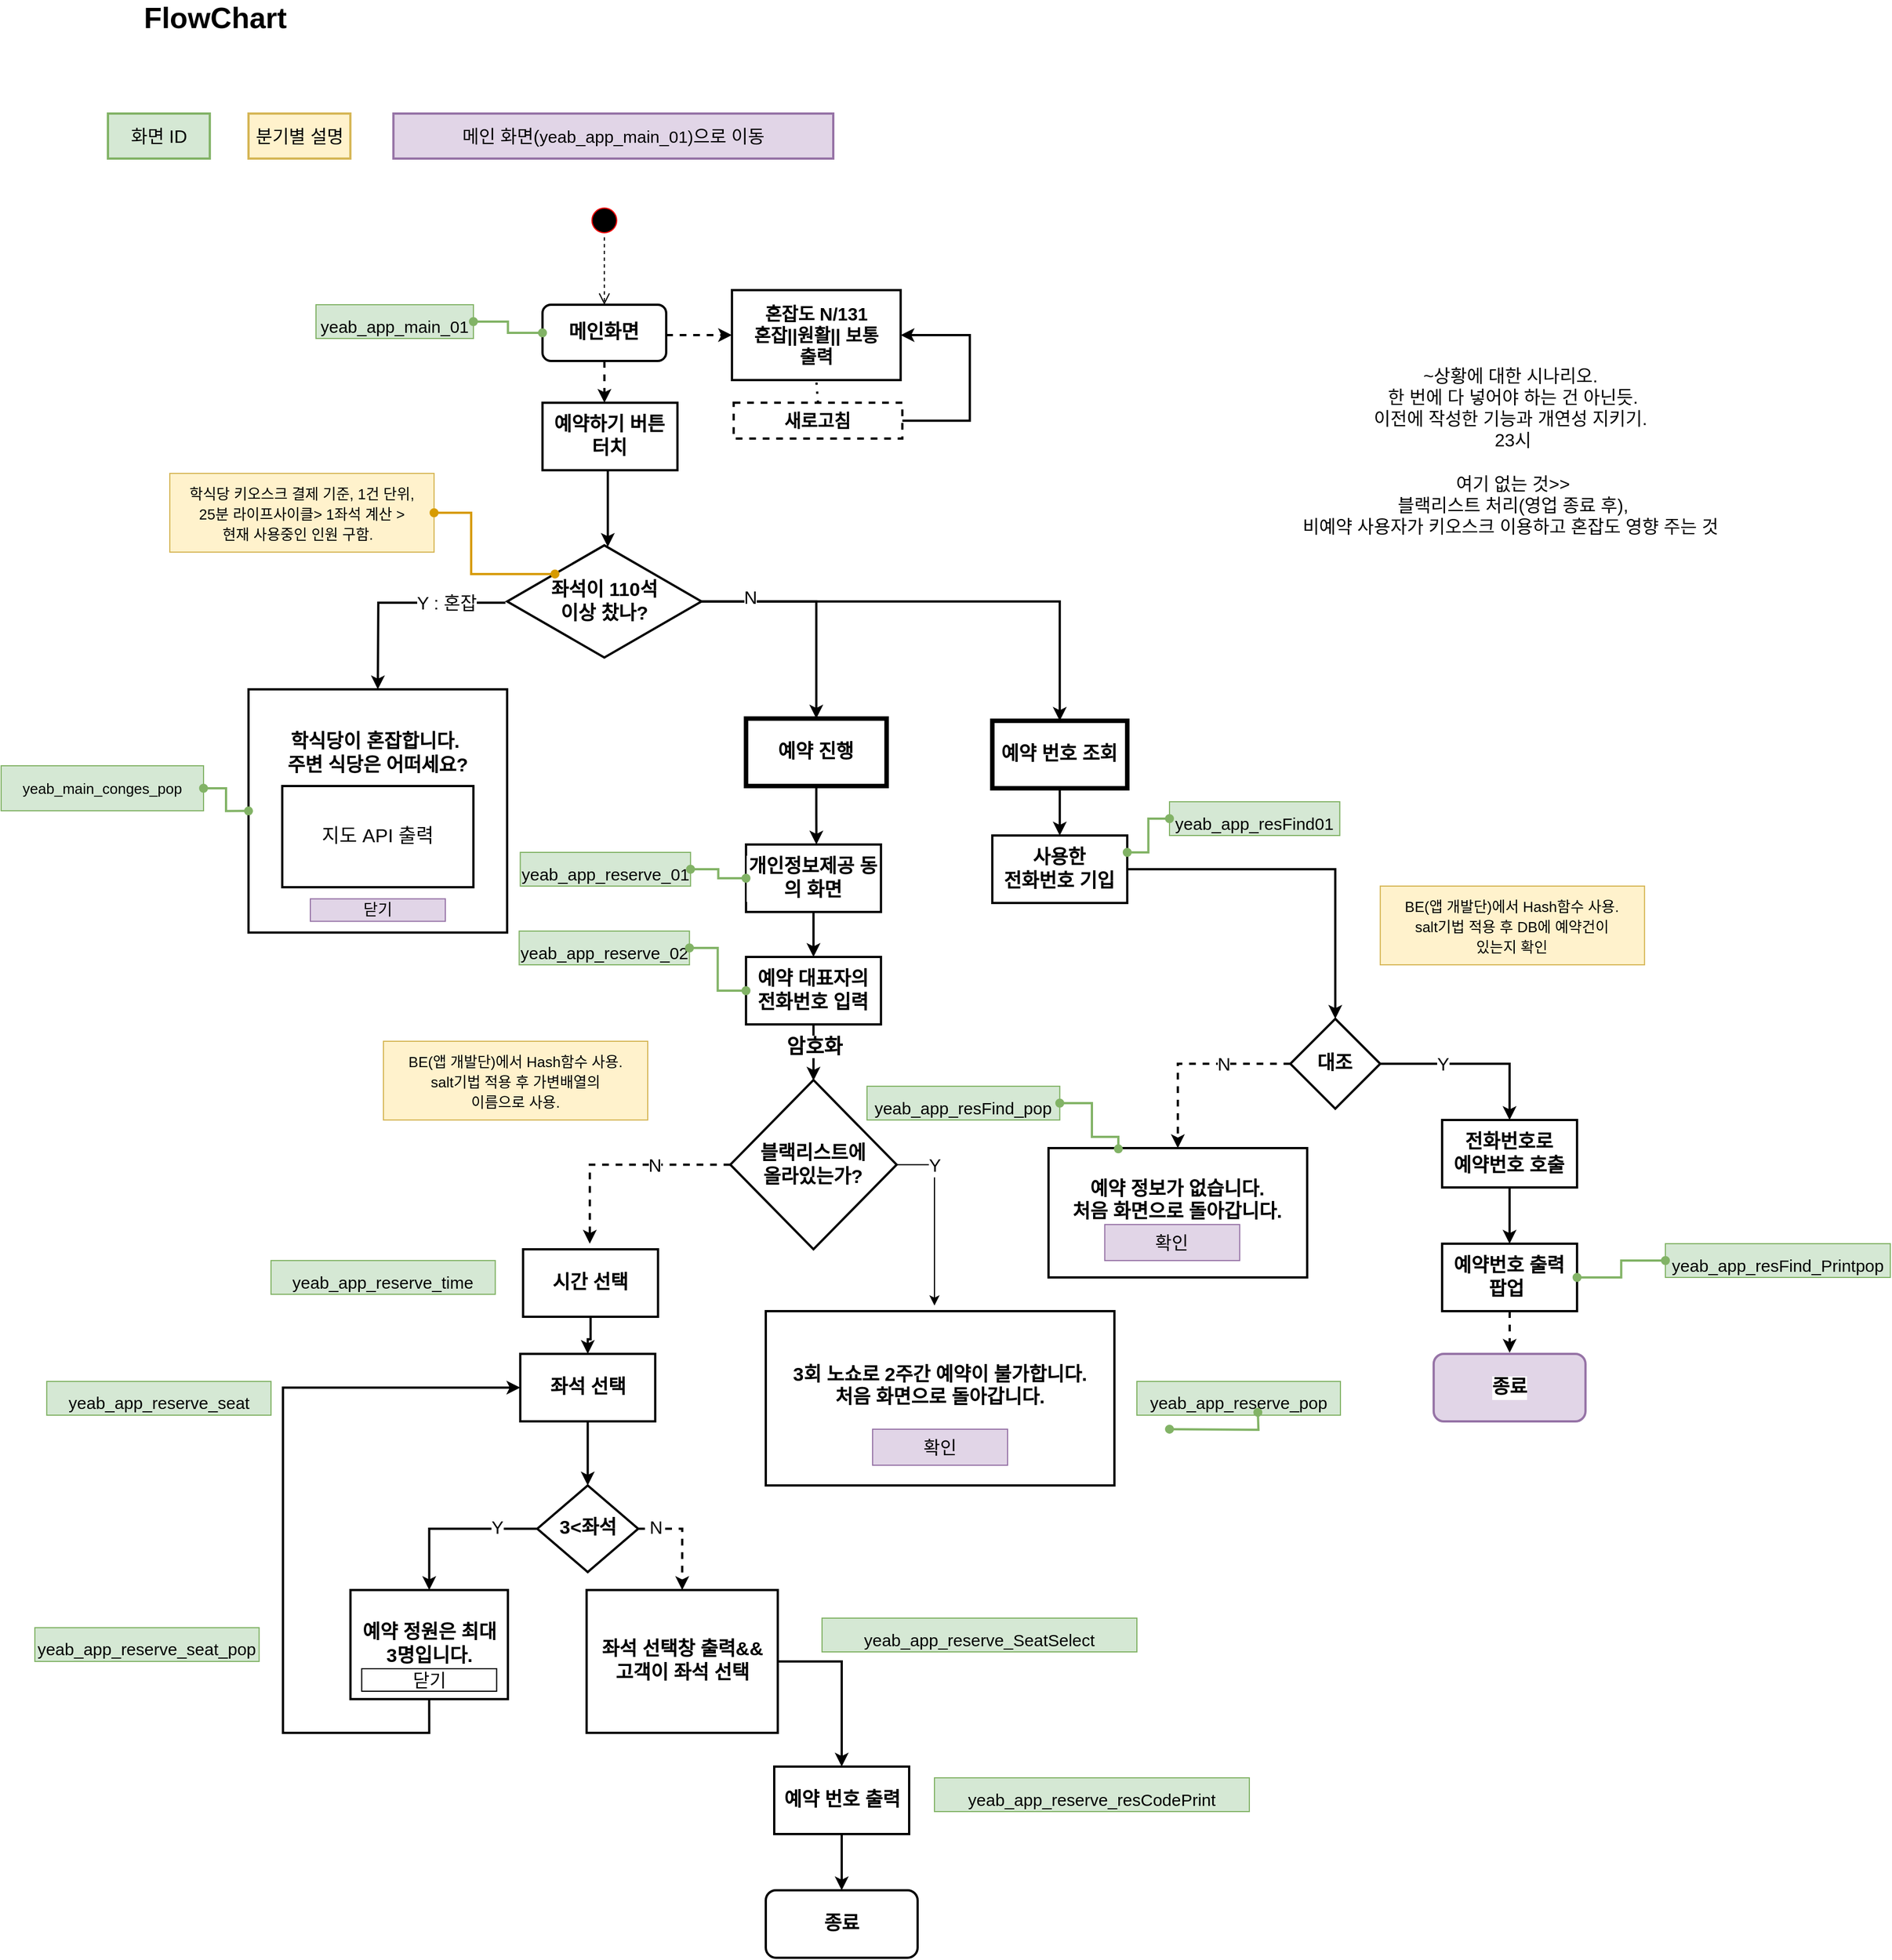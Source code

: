 <mxfile version="18.0.0" type="github"><diagram id="YSNWkq7TuqXW5jKGl9zw" name="Page-1"><mxGraphModel dx="1778" dy="-216" grid="1" gridSize="10" guides="1" tooltips="1" connect="1" arrows="1" fold="1" page="1" pageScale="1" pageWidth="827" pageHeight="1169" math="0" shadow="0"><root><mxCell id="0"/><mxCell id="1" parent="0"/><mxCell id="3VurRXpyf01msae7318f-1" value="&lt;font style=&quot;font-size: 26px&quot;&gt;FlowChart&lt;br style=&quot;font-size: 17px&quot;&gt;&lt;/font&gt;" style="text;html=1;align=center;verticalAlign=middle;resizable=0;points=[];autosize=1;strokeColor=none;fillColor=none;fontSize=17;fontStyle=1" parent="1" vertex="1"><mxGeometry x="170" y="1470" width="140" height="30" as="geometry"/></mxCell><mxCell id="3VurRXpyf01msae7318f-2" value="" style="edgeStyle=elbowEdgeStyle;rounded=0;orthogonalLoop=1;jettySize=auto;html=1;fontSize=17;strokeColor=#000000;strokeWidth=2;dashed=1;" parent="1" source="3VurRXpyf01msae7318f-3" target="3VurRXpyf01msae7318f-59" edge="1"><mxGeometry relative="1" as="geometry"/></mxCell><mxCell id="3VurRXpyf01msae7318f-3" value="메인화면" style="rounded=1;whiteSpace=wrap;html=1;fontSize=17;fontStyle=1;strokeWidth=2;" parent="1" vertex="1"><mxGeometry x="531.42" y="1740" width="110" height="50" as="geometry"/></mxCell><mxCell id="3VurRXpyf01msae7318f-4" value="" style="endArrow=classic;html=1;rounded=0;fontSize=17;entryX=0.5;entryY=0;entryDx=0;entryDy=0;exitX=0.5;exitY=1;exitDx=0;exitDy=0;fontStyle=1;strokeWidth=2;" parent="1" edge="1"><mxGeometry width="50" height="50" relative="1" as="geometry"><mxPoint x="586.42" y="2012" as="sourcePoint"/><mxPoint x="586.41" y="2042" as="targetPoint"/></mxGeometry></mxCell><mxCell id="3VurRXpyf01msae7318f-5" value="" style="edgeStyle=orthogonalEdgeStyle;rounded=0;orthogonalLoop=1;jettySize=auto;html=1;strokeWidth=2;" parent="1" source="3VurRXpyf01msae7318f-8" target="3VurRXpyf01msae7318f-10" edge="1"><mxGeometry relative="1" as="geometry"/></mxCell><mxCell id="3VurRXpyf01msae7318f-6" value="" style="edgeStyle=orthogonalEdgeStyle;rounded=0;orthogonalLoop=1;jettySize=auto;html=1;fontSize=16;strokeWidth=2;" parent="1" source="3VurRXpyf01msae7318f-8" target="3VurRXpyf01msae7318f-22" edge="1"><mxGeometry relative="1" as="geometry"/></mxCell><mxCell id="3VurRXpyf01msae7318f-7" value="N" style="edgeLabel;html=1;align=center;verticalAlign=middle;resizable=0;points=[];fontSize=16;" parent="3VurRXpyf01msae7318f-6" vertex="1" connectable="0"><mxGeometry x="-0.8" y="4" relative="1" as="geometry"><mxPoint as="offset"/></mxGeometry></mxCell><mxCell id="3VurRXpyf01msae7318f-8" value="좌석이 110석&lt;br style=&quot;font-size: 17px;&quot;&gt;이상 찼나?" style="html=1;whiteSpace=wrap;aspect=fixed;shape=isoRectangle;fontSize=17;fontStyle=1;strokeWidth=2;" parent="1" vertex="1"><mxGeometry x="500.0" y="1952" width="172.82" height="103.69" as="geometry"/></mxCell><mxCell id="3VurRXpyf01msae7318f-9" value="" style="edgeStyle=orthogonalEdgeStyle;rounded=0;orthogonalLoop=1;jettySize=auto;html=1;fontSize=16;strokeWidth=2;" parent="1" source="3VurRXpyf01msae7318f-10" edge="1"><mxGeometry relative="1" as="geometry"><mxPoint x="775" y="2220" as="targetPoint"/></mxGeometry></mxCell><mxCell id="3VurRXpyf01msae7318f-10" value="&lt;font style=&quot;font-size: 17px&quot;&gt;예약 진행&lt;/font&gt;" style="rounded=0;whiteSpace=wrap;html=1;labelBackgroundColor=#ffffff;fontStyle=1;fontSize=17;strokeWidth=4;" parent="1" vertex="1"><mxGeometry x="712.41" y="2108" width="125.01" height="60" as="geometry"/></mxCell><mxCell id="3VurRXpyf01msae7318f-11" value="" style="edgeStyle=orthogonalEdgeStyle;rounded=0;orthogonalLoop=1;jettySize=auto;html=1;fontStyle=1;fontSize=17;strokeWidth=2;entryX=0.5;entryY=0;entryDx=0;entryDy=0;" parent="1" source="3VurRXpyf01msae7318f-12" target="3VurRXpyf01msae7318f-24" edge="1"><mxGeometry relative="1" as="geometry"><mxPoint x="1236.42" y="2295.1" as="targetPoint"/></mxGeometry></mxCell><mxCell id="3VurRXpyf01msae7318f-12" value="사용한 &lt;br&gt;전화번호 기입" style="whiteSpace=wrap;html=1;fontSize=17;rounded=0;fontStyle=1;strokeWidth=2;" parent="1" vertex="1"><mxGeometry x="931.42" y="2212" width="120" height="60" as="geometry"/></mxCell><mxCell id="3VurRXpyf01msae7318f-13" value="" style="edgeStyle=orthogonalEdgeStyle;rounded=0;orthogonalLoop=1;jettySize=auto;html=1;fontStyle=1;fontSize=17;strokeWidth=2;" parent="1" source="3VurRXpyf01msae7318f-14" target="3VurRXpyf01msae7318f-16" edge="1"><mxGeometry relative="1" as="geometry"/></mxCell><mxCell id="3VurRXpyf01msae7318f-14" value="전화번호로 &lt;br style=&quot;font-size: 17px;&quot;&gt;예약번호 호출" style="whiteSpace=wrap;html=1;fontSize=17;rounded=0;fontStyle=1;strokeWidth=2;" parent="1" vertex="1"><mxGeometry x="1331.42" y="2464.99" width="120" height="60" as="geometry"/></mxCell><mxCell id="3VurRXpyf01msae7318f-15" value="" style="edgeStyle=elbowEdgeStyle;rounded=0;orthogonalLoop=1;jettySize=auto;html=1;dashed=1;fontSize=17;strokeWidth=2;" parent="1" source="3VurRXpyf01msae7318f-16" edge="1"><mxGeometry relative="1" as="geometry"><mxPoint x="1391.42" y="2671.99" as="targetPoint"/></mxGeometry></mxCell><mxCell id="3VurRXpyf01msae7318f-16" value="예약번호 출력 팝업&amp;nbsp;" style="whiteSpace=wrap;html=1;fontSize=17;rounded=0;fontStyle=1;strokeWidth=2;" parent="1" vertex="1"><mxGeometry x="1331.42" y="2574.99" width="120" height="60" as="geometry"/></mxCell><mxCell id="3VurRXpyf01msae7318f-17" value="학식당이 혼잡합니다.&amp;nbsp;&lt;br&gt;주변 식당은 어떠세요?&lt;br&gt;&lt;br&gt;&lt;br&gt;&lt;br&gt;&lt;br&gt;&lt;br&gt;" style="whiteSpace=wrap;html=1;fontSize=17;fontStyle=1;strokeWidth=2;" parent="1" vertex="1"><mxGeometry x="270" y="2082" width="230" height="216.31" as="geometry"/></mxCell><mxCell id="3VurRXpyf01msae7318f-18" value="&lt;font style=&quot;font-size: 17px&quot;&gt;지도 API 출력&lt;/font&gt;" style="rounded=0;whiteSpace=wrap;html=1;strokeWidth=2;" parent="1" vertex="1"><mxGeometry x="300" y="2168" width="170" height="90" as="geometry"/></mxCell><mxCell id="3VurRXpyf01msae7318f-19" value="&lt;font style=&quot;font-size: 14px&quot;&gt;닫기&lt;/font&gt;" style="rounded=0;whiteSpace=wrap;html=1;fillColor=#e1d5e7;strokeColor=#9673a6;" parent="1" vertex="1"><mxGeometry x="325" y="2268.31" width="120" height="20" as="geometry"/></mxCell><mxCell id="3VurRXpyf01msae7318f-20" value="" style="endArrow=classic;html=1;rounded=0;exitX=-0.009;exitY=0.511;exitDx=0;exitDy=0;exitPerimeter=0;entryX=0.5;entryY=0;entryDx=0;entryDy=0;strokeWidth=2;" parent="1" source="3VurRXpyf01msae7318f-8" target="3VurRXpyf01msae7318f-17" edge="1"><mxGeometry width="50" height="50" relative="1" as="geometry"><mxPoint x="681.42" y="2302" as="sourcePoint"/><mxPoint x="731.42" y="2252" as="targetPoint"/><Array as="points"><mxPoint x="441.42" y="2005"/><mxPoint x="385.42" y="2005"/></Array></mxGeometry></mxCell><mxCell id="3VurRXpyf01msae7318f-21" value="Y : 혼잡" style="edgeLabel;html=1;align=center;verticalAlign=middle;resizable=0;points=[];fontSize=16;" parent="3VurRXpyf01msae7318f-20" vertex="1" connectable="0"><mxGeometry x="-0.336" relative="1" as="geometry"><mxPoint x="10" as="offset"/></mxGeometry></mxCell><mxCell id="3VurRXpyf01msae7318f-22" value="예약 번호 조회" style="whiteSpace=wrap;html=1;fontSize=17;fontStyle=1;strokeWidth=4;" parent="1" vertex="1"><mxGeometry x="931.42" y="2110.005" width="120" height="60" as="geometry"/></mxCell><mxCell id="3VurRXpyf01msae7318f-23" value="" style="endArrow=classic;html=1;rounded=0;fontSize=16;entryX=0.5;entryY=0;entryDx=0;entryDy=0;exitX=0.5;exitY=1;exitDx=0;exitDy=0;strokeWidth=2;" parent="1" source="3VurRXpyf01msae7318f-22" target="3VurRXpyf01msae7318f-12" edge="1"><mxGeometry width="50" height="50" relative="1" as="geometry"><mxPoint x="791.42" y="2202" as="sourcePoint"/><mxPoint x="841.42" y="2152" as="targetPoint"/></mxGeometry></mxCell><mxCell id="3VurRXpyf01msae7318f-24" value="대조" style="rhombus;whiteSpace=wrap;html=1;fontSize=17;fillColor=none;fontStyle=1;strokeWidth=2;" parent="1" vertex="1"><mxGeometry x="1196.42" y="2374.99" width="80" height="80" as="geometry"/></mxCell><mxCell id="3VurRXpyf01msae7318f-25" value="" style="endArrow=classic;html=1;rounded=0;fontSize=16;strokeWidth=2;entryX=0.5;entryY=0;entryDx=0;entryDy=0;exitX=1;exitY=0.5;exitDx=0;exitDy=0;" parent="1" source="3VurRXpyf01msae7318f-24" target="3VurRXpyf01msae7318f-14" edge="1"><mxGeometry width="50" height="50" relative="1" as="geometry"><mxPoint x="791.42" y="2472" as="sourcePoint"/><mxPoint x="841.42" y="2422" as="targetPoint"/><Array as="points"><mxPoint x="1391.42" y="2415"/></Array></mxGeometry></mxCell><mxCell id="3VurRXpyf01msae7318f-26" value="Y" style="edgeLabel;html=1;align=center;verticalAlign=middle;resizable=0;points=[];fontSize=16;" parent="3VurRXpyf01msae7318f-25" vertex="1" connectable="0"><mxGeometry x="-0.006" y="5" relative="1" as="geometry"><mxPoint x="-27" y="5" as="offset"/></mxGeometry></mxCell><mxCell id="3VurRXpyf01msae7318f-27" value="예약 정보가 없습니다.&lt;br&gt;처음 화면으로 돌아갑니다.&lt;br&gt;&amp;nbsp;" style="whiteSpace=wrap;html=1;fontSize=17;fillColor=none;fontStyle=1;strokeWidth=2;" parent="1" vertex="1"><mxGeometry x="981.42" y="2489.99" width="230" height="115" as="geometry"/></mxCell><mxCell id="3VurRXpyf01msae7318f-28" value="확인" style="rounded=0;whiteSpace=wrap;html=1;fontSize=16;fillColor=#e1d5e7;strokeColor=#9673a6;" parent="1" vertex="1"><mxGeometry x="1031.42" y="2557.98" width="120" height="32.01" as="geometry"/></mxCell><mxCell id="3VurRXpyf01msae7318f-29" value="" style="edgeStyle=orthogonalEdgeStyle;rounded=0;orthogonalLoop=1;jettySize=auto;html=1;fontSize=16;strokeWidth=2;dashed=1;exitX=0;exitY=0.5;exitDx=0;exitDy=0;entryX=0.5;entryY=0;entryDx=0;entryDy=0;" parent="1" target="3VurRXpyf01msae7318f-27" edge="1"><mxGeometry relative="1" as="geometry"><mxPoint x="1196.42" y="2414.99" as="sourcePoint"/><mxPoint x="1061.42" y="2440" as="targetPoint"/><Array as="points"><mxPoint x="1096.42" y="2415"/></Array></mxGeometry></mxCell><mxCell id="3VurRXpyf01msae7318f-30" value="N" style="edgeLabel;html=1;align=center;verticalAlign=middle;resizable=0;points=[];fontSize=16;" parent="3VurRXpyf01msae7318f-29" vertex="1" connectable="0"><mxGeometry x="-0.21" y="-5" relative="1" as="geometry"><mxPoint x="9" y="5" as="offset"/></mxGeometry></mxCell><mxCell id="3VurRXpyf01msae7318f-31" value="" style="edgeStyle=orthogonalEdgeStyle;rounded=0;orthogonalLoop=1;jettySize=auto;html=1;fontSize=16;strokeWidth=2;" parent="1" source="3VurRXpyf01msae7318f-32" target="3VurRXpyf01msae7318f-34" edge="1"><mxGeometry relative="1" as="geometry"/></mxCell><mxCell id="3VurRXpyf01msae7318f-32" value="시간 선택" style="whiteSpace=wrap;html=1;fontSize=17;rounded=0;labelBackgroundColor=#ffffff;fontStyle=1;strokeWidth=2;" parent="1" vertex="1"><mxGeometry x="514.175" y="2579.99" width="120" height="60" as="geometry"/></mxCell><mxCell id="3VurRXpyf01msae7318f-33" value="" style="rounded=0;orthogonalLoop=1;jettySize=auto;html=1;fontSize=16;strokeWidth=2;entryX=0.5;entryY=0;entryDx=0;entryDy=0;" parent="1" source="3VurRXpyf01msae7318f-34" target="3VurRXpyf01msae7318f-39" edge="1"><mxGeometry relative="1" as="geometry"/></mxCell><mxCell id="3VurRXpyf01msae7318f-34" value="좌석 선택" style="whiteSpace=wrap;html=1;fontSize=17;rounded=0;labelBackgroundColor=#ffffff;fontStyle=1;strokeWidth=2;" parent="1" vertex="1"><mxGeometry x="511.665" y="2672.98" width="120" height="60" as="geometry"/></mxCell><mxCell id="3VurRXpyf01msae7318f-35" value="" style="edgeStyle=orthogonalEdgeStyle;rounded=0;orthogonalLoop=1;jettySize=auto;html=1;fontSize=16;strokeWidth=2;" parent="1" source="3VurRXpyf01msae7318f-39" target="3VurRXpyf01msae7318f-40" edge="1"><mxGeometry relative="1" as="geometry"/></mxCell><mxCell id="3VurRXpyf01msae7318f-36" value="Y" style="edgeLabel;html=1;align=center;verticalAlign=middle;resizable=0;points=[];fontSize=16;" parent="3VurRXpyf01msae7318f-35" vertex="1" connectable="0"><mxGeometry x="-0.521" y="-2" relative="1" as="geometry"><mxPoint as="offset"/></mxGeometry></mxCell><mxCell id="3VurRXpyf01msae7318f-37" value="" style="edgeStyle=orthogonalEdgeStyle;rounded=0;orthogonalLoop=1;jettySize=auto;html=1;fontSize=16;strokeWidth=2;dashed=1;entryX=0.5;entryY=0;entryDx=0;entryDy=0;" parent="1" source="3VurRXpyf01msae7318f-39" target="3VurRXpyf01msae7318f-44" edge="1"><mxGeometry relative="1" as="geometry"><mxPoint x="685.718" y="2992.985" as="targetPoint"/><Array as="points"><mxPoint x="656" y="2828"/></Array></mxGeometry></mxCell><mxCell id="3VurRXpyf01msae7318f-38" value="N" style="edgeLabel;html=1;align=center;verticalAlign=middle;resizable=0;points=[];fontSize=16;" parent="3VurRXpyf01msae7318f-37" vertex="1" connectable="0"><mxGeometry x="-0.669" y="2" relative="1" as="geometry"><mxPoint as="offset"/></mxGeometry></mxCell><mxCell id="3VurRXpyf01msae7318f-39" value="3&amp;lt;좌석" style="rhombus;whiteSpace=wrap;html=1;fontSize=17;rounded=0;labelBackgroundColor=#ffffff;fontStyle=1;strokeWidth=2;" parent="1" vertex="1"><mxGeometry x="526.78" y="2789.99" width="89.76" height="77.01" as="geometry"/></mxCell><mxCell id="3VurRXpyf01msae7318f-40" value="예약 정원은 최대&lt;br&gt;3명입니다.&lt;br&gt;" style="whiteSpace=wrap;html=1;fontSize=17;rounded=0;labelBackgroundColor=#ffffff;fontStyle=1;strokeWidth=2;" parent="1" vertex="1"><mxGeometry x="360.67" y="2882.98" width="140" height="97.01" as="geometry"/></mxCell><mxCell id="3VurRXpyf01msae7318f-41" value="" style="endArrow=classic;html=1;rounded=0;fontSize=16;strokeWidth=2;entryX=0;entryY=0.5;entryDx=0;entryDy=0;exitX=0.5;exitY=1;exitDx=0;exitDy=0;edgeStyle=orthogonalEdgeStyle;" parent="1" source="3VurRXpyf01msae7318f-40" target="3VurRXpyf01msae7318f-34" edge="1"><mxGeometry width="50" height="50" relative="1" as="geometry"><mxPoint x="280.67" y="3009.99" as="sourcePoint"/><mxPoint x="480.67" y="2892.98" as="targetPoint"/><Array as="points"><mxPoint x="430.67" y="3009.99"/><mxPoint x="300.67" y="3009.99"/><mxPoint x="300.67" y="2702.99"/></Array></mxGeometry></mxCell><mxCell id="3VurRXpyf01msae7318f-42" value="닫기" style="rounded=0;whiteSpace=wrap;html=1;fontSize=16;" parent="1" vertex="1"><mxGeometry x="370.67" y="2952.98" width="120" height="20" as="geometry"/></mxCell><mxCell id="3VurRXpyf01msae7318f-43" value="" style="edgeStyle=orthogonalEdgeStyle;rounded=0;orthogonalLoop=1;jettySize=auto;html=1;fontSize=16;strokeWidth=2;entryX=0.5;entryY=0;entryDx=0;entryDy=0;exitX=1;exitY=0.5;exitDx=0;exitDy=0;" parent="1" source="3VurRXpyf01msae7318f-44" target="3VurRXpyf01msae7318f-52" edge="1"><mxGeometry relative="1" as="geometry"><mxPoint x="799.25" y="3029.99" as="targetPoint"/><mxPoint x="750" y="2940" as="sourcePoint"/></mxGeometry></mxCell><mxCell id="3VurRXpyf01msae7318f-44" value="좌석 선택창 출력&amp;amp;&amp;amp;&lt;br&gt;고객이 좌석 선택" style="whiteSpace=wrap;html=1;fontSize=17;rounded=0;labelBackgroundColor=#ffffff;fontStyle=1;strokeWidth=2;" parent="1" vertex="1"><mxGeometry x="570.67" y="2882.98" width="170" height="127.01" as="geometry"/></mxCell><mxCell id="3VurRXpyf01msae7318f-45" value="~상황에 대한 시나리오.&amp;nbsp;&lt;br&gt;한 번에 다 넣어야 하는 건 아닌듯.&lt;br&gt;이전에 작성한 기능과 개연성 지키기.&amp;nbsp;&lt;br&gt;23시&lt;br&gt;&lt;br&gt;여기 없는 것&amp;gt;&amp;gt;&lt;br&gt;블랙리스트 처리(영업 종료 후),&lt;br&gt;비예약 사용자가 키오스크 이용하고 혼잡도 영향 주는 것&amp;nbsp;" style="text;html=1;align=center;verticalAlign=middle;resizable=0;points=[];autosize=1;strokeColor=none;fillColor=none;fontSize=16;" parent="1" vertex="1"><mxGeometry x="1183.92" y="1790" width="420" height="160" as="geometry"/></mxCell><mxCell id="3VurRXpyf01msae7318f-46" value="&lt;b&gt;혼잡도 N/131&lt;br&gt;혼잡||원활|| 보통&lt;br&gt;출력&lt;/b&gt;" style="rounded=0;whiteSpace=wrap;html=1;fontSize=16;strokeWidth=2;" parent="1" vertex="1"><mxGeometry x="699.91" y="1727" width="150" height="80" as="geometry"/></mxCell><mxCell id="3VurRXpyf01msae7318f-47" value="" style="edgeStyle=orthogonalEdgeStyle;rounded=0;orthogonalLoop=1;jettySize=auto;html=1;fontSize=16;strokeWidth=2;" parent="1" source="3VurRXpyf01msae7318f-48" target="3VurRXpyf01msae7318f-50" edge="1"><mxGeometry relative="1" as="geometry"/></mxCell><mxCell id="3VurRXpyf01msae7318f-48" value="개인정보제공 동의 화면" style="whiteSpace=wrap;html=1;fontSize=17;rounded=0;labelBackgroundColor=#ffffff;fontStyle=1;strokeWidth=2;" parent="1" vertex="1"><mxGeometry x="712.41" y="2219.995" width="120" height="60" as="geometry"/></mxCell><mxCell id="3VurRXpyf01msae7318f-49" value="" style="edgeStyle=orthogonalEdgeStyle;rounded=0;orthogonalLoop=1;jettySize=auto;html=1;fontSize=16;strokeWidth=2;" parent="1" source="3VurRXpyf01msae7318f-50" edge="1"><mxGeometry relative="1" as="geometry"><mxPoint x="772.41" y="2430.005" as="targetPoint"/></mxGeometry></mxCell><mxCell id="3VurRXpyf01msae7318f-50" value="&lt;span&gt;예약 대표자의&lt;/span&gt;&lt;br&gt;&lt;span&gt;전화번호 입력&lt;/span&gt;" style="whiteSpace=wrap;html=1;fontSize=17;rounded=0;labelBackgroundColor=#ffffff;fontStyle=1;strokeWidth=2;" parent="1" vertex="1"><mxGeometry x="712.41" y="2319.995" width="120" height="60" as="geometry"/></mxCell><mxCell id="3VurRXpyf01msae7318f-51" value="" style="edgeStyle=orthogonalEdgeStyle;rounded=0;orthogonalLoop=1;jettySize=auto;html=1;fontSize=16;strokeWidth=2;" parent="1" source="3VurRXpyf01msae7318f-52" target="3VurRXpyf01msae7318f-53" edge="1"><mxGeometry relative="1" as="geometry"/></mxCell><mxCell id="3VurRXpyf01msae7318f-52" value="예약 번호 출력" style="whiteSpace=wrap;html=1;fontSize=17;rounded=0;labelBackgroundColor=#ffffff;fontStyle=1;strokeWidth=2;" parent="1" vertex="1"><mxGeometry x="737.5" y="3039.995" width="120" height="60" as="geometry"/></mxCell><mxCell id="3VurRXpyf01msae7318f-53" value="종료" style="whiteSpace=wrap;html=1;fontSize=17;rounded=1;labelBackgroundColor=#ffffff;fontStyle=1;strokeWidth=2;" parent="1" vertex="1"><mxGeometry x="730.0" y="3149.99" width="135" height="60" as="geometry"/></mxCell><mxCell id="3VurRXpyf01msae7318f-54" value="&lt;b&gt;새로고침&lt;/b&gt;" style="rounded=0;whiteSpace=wrap;html=1;fontSize=16;dashed=1;strokeWidth=2;" parent="1" vertex="1"><mxGeometry x="701.42" y="1827.16" width="150" height="31.84" as="geometry"/></mxCell><mxCell id="3VurRXpyf01msae7318f-55" value="" style="endArrow=none;dashed=1;html=1;dashPattern=1 3;strokeWidth=2;rounded=0;fontSize=16;entryX=0.5;entryY=1;entryDx=0;entryDy=0;exitX=0.5;exitY=0;exitDx=0;exitDy=0;" parent="1" source="3VurRXpyf01msae7318f-54" target="3VurRXpyf01msae7318f-46" edge="1"><mxGeometry width="50" height="50" relative="1" as="geometry"><mxPoint x="1111.42" y="1870.16" as="sourcePoint"/><mxPoint x="1161.42" y="1820.16" as="targetPoint"/></mxGeometry></mxCell><mxCell id="3VurRXpyf01msae7318f-56" value="" style="endArrow=classic;html=1;rounded=0;fontSize=16;strokeWidth=2;exitX=1;exitY=0.5;exitDx=0;exitDy=0;edgeStyle=elbowEdgeStyle;entryX=1;entryY=0.5;entryDx=0;entryDy=0;" parent="1" source="3VurRXpyf01msae7318f-54" target="3VurRXpyf01msae7318f-46" edge="1"><mxGeometry width="50" height="50" relative="1" as="geometry"><mxPoint x="1241.42" y="1847" as="sourcePoint"/><mxPoint x="1281.42" y="1767" as="targetPoint"/><Array as="points"><mxPoint x="911.42" y="1787"/><mxPoint x="1281.42" y="1797"/></Array></mxGeometry></mxCell><mxCell id="3VurRXpyf01msae7318f-57" value="" style="edgeStyle=elbowEdgeStyle;rounded=0;orthogonalLoop=1;jettySize=auto;html=1;fontSize=17;strokeWidth=2;entryX=0.519;entryY=0.032;entryDx=0;entryDy=0;entryPerimeter=0;" parent="1" source="3VurRXpyf01msae7318f-59" target="3VurRXpyf01msae7318f-8" edge="1"><mxGeometry relative="1" as="geometry"/></mxCell><mxCell id="3VurRXpyf01msae7318f-58" value="" style="edgeStyle=elbowEdgeStyle;rounded=0;orthogonalLoop=1;jettySize=auto;html=1;fontSize=17;strokeWidth=2;dashed=1;" parent="1" target="3VurRXpyf01msae7318f-46" edge="1"><mxGeometry relative="1" as="geometry"><mxPoint x="641.42" y="1767" as="sourcePoint"/></mxGeometry></mxCell><mxCell id="3VurRXpyf01msae7318f-59" value="&lt;b style=&quot;font-size: 17px&quot;&gt;예약하기 버튼 &lt;br&gt;터치&lt;/b&gt;" style="rounded=0;whiteSpace=wrap;html=1;fontSize=14;strokeWidth=2;" parent="1" vertex="1"><mxGeometry x="531.42" y="1827.16" width="120" height="60" as="geometry"/></mxCell><mxCell id="3VurRXpyf01msae7318f-60" value="" style="ellipse;html=1;shape=startState;fillColor=#000000;strokeColor=#ff0000;rounded=1;fontSize=17;" parent="1" vertex="1"><mxGeometry x="571.42" y="1650" width="30" height="30" as="geometry"/></mxCell><mxCell id="3VurRXpyf01msae7318f-61" value="" style="edgeStyle=orthogonalEdgeStyle;html=1;verticalAlign=bottom;endArrow=open;endSize=8;strokeColor=#000000;rounded=0;dashed=1;fontSize=17;" parent="1" source="3VurRXpyf01msae7318f-60" edge="1"><mxGeometry relative="1" as="geometry"><mxPoint x="586.42" y="1740" as="targetPoint"/></mxGeometry></mxCell><mxCell id="3VurRXpyf01msae7318f-62" value="종료" style="whiteSpace=wrap;html=1;fontSize=17;rounded=1;labelBackgroundColor=#ffffff;fontStyle=1;strokeWidth=2;fillColor=#e1d5e7;strokeColor=#9673a6;" parent="1" vertex="1"><mxGeometry x="1323.92" y="2673" width="135" height="60" as="geometry"/></mxCell><mxCell id="3VurRXpyf01msae7318f-63" value="&lt;font style=&quot;font-size: 16px;&quot;&gt;Y&lt;/font&gt;" style="edgeStyle=orthogonalEdgeStyle;rounded=0;orthogonalLoop=1;jettySize=auto;html=1;fontSize=18;" parent="1" source="3VurRXpyf01msae7318f-64" edge="1"><mxGeometry x="-0.573" relative="1" as="geometry"><mxPoint x="880" y="2630" as="targetPoint"/><Array as="points"><mxPoint x="880" y="2505"/><mxPoint x="880" y="2610"/></Array><mxPoint as="offset"/></mxGeometry></mxCell><mxCell id="3VurRXpyf01msae7318f-64" value="블랙리스트에&lt;br&gt;올라있는가?" style="rhombus;whiteSpace=wrap;html=1;fontSize=17;fillColor=none;fontStyle=1;strokeWidth=2;" parent="1" vertex="1"><mxGeometry x="698.45" y="2429.48" width="147.91" height="150.51" as="geometry"/></mxCell><mxCell id="3VurRXpyf01msae7318f-65" value="&lt;b&gt;&lt;font style=&quot;font-size: 18px;&quot;&gt;암호화&lt;/font&gt;&lt;/b&gt;" style="text;html=1;align=center;verticalAlign=middle;resizable=0;points=[];autosize=1;strokeColor=none;fillColor=default;" parent="1" vertex="1"><mxGeometry x="738.49" y="2390" width="70" height="20" as="geometry"/></mxCell><mxCell id="3VurRXpyf01msae7318f-66" value="" style="edgeStyle=orthogonalEdgeStyle;rounded=0;orthogonalLoop=1;jettySize=auto;html=1;fontSize=16;strokeWidth=2;dashed=1;exitX=0;exitY=0.5;exitDx=0;exitDy=0;entryX=0.5;entryY=0;entryDx=0;entryDy=0;" parent="1" source="3VurRXpyf01msae7318f-64" edge="1"><mxGeometry relative="1" as="geometry"><mxPoint x="673.49" y="2499.99" as="sourcePoint"/><mxPoint x="573.49" y="2574.99" as="targetPoint"/><Array as="points"><mxPoint x="574" y="2505"/></Array></mxGeometry></mxCell><mxCell id="3VurRXpyf01msae7318f-67" value="N" style="edgeLabel;html=1;align=center;verticalAlign=middle;resizable=0;points=[];fontSize=16;" parent="3VurRXpyf01msae7318f-66" vertex="1" connectable="0"><mxGeometry x="-0.21" y="-5" relative="1" as="geometry"><mxPoint x="9" y="5" as="offset"/></mxGeometry></mxCell><mxCell id="3VurRXpyf01msae7318f-68" value="3회 노쇼로 2주간 예약이 불가합니다.&lt;br&gt;처음 화면으로 돌아갑니다.&lt;br&gt;&amp;nbsp;" style="whiteSpace=wrap;html=1;fontSize=17;fillColor=none;fontStyle=1;strokeWidth=2;" parent="1" vertex="1"><mxGeometry x="730" y="2634.99" width="310" height="155" as="geometry"/></mxCell><mxCell id="3VurRXpyf01msae7318f-69" value="확인" style="rounded=0;whiteSpace=wrap;html=1;fontSize=16;fillColor=#e1d5e7;strokeColor=#9673a6;" parent="1" vertex="1"><mxGeometry x="825.0" y="2739.99" width="120" height="32.01" as="geometry"/></mxCell><mxCell id="SBDCOEAVWYNT3XP7PouW-2" value="&lt;span style=&quot;font-size: 15px;&quot;&gt;yeab_app_main_01&lt;/span&gt;" style="rounded=0;whiteSpace=wrap;html=1;fontSize=28;fillColor=#d5e8d4;strokeColor=#82b366;" parent="1" vertex="1"><mxGeometry x="330" y="1740" width="140" height="30" as="geometry"/></mxCell><mxCell id="SBDCOEAVWYNT3XP7PouW-3" value="" style="endArrow=oval;html=1;rounded=0;fontSize=15;entryX=0;entryY=0.5;entryDx=0;entryDy=0;exitX=1;exitY=0.5;exitDx=0;exitDy=0;endFill=1;startArrow=oval;startFill=1;fillColor=#d5e8d4;strokeColor=#82b366;edgeStyle=orthogonalEdgeStyle;strokeWidth=2;" parent="1" source="SBDCOEAVWYNT3XP7PouW-2" target="3VurRXpyf01msae7318f-3" edge="1"><mxGeometry width="50" height="50" relative="1" as="geometry"><mxPoint x="490" y="1840" as="sourcePoint"/><mxPoint x="540" y="1790" as="targetPoint"/></mxGeometry></mxCell><mxCell id="SBDCOEAVWYNT3XP7PouW-4" value="&lt;span style=&quot;font-size: 15px;&quot;&gt;yeab_app_reserve_01&lt;/span&gt;" style="rounded=0;whiteSpace=wrap;html=1;fontSize=28;fillColor=#d5e8d4;strokeColor=#82b366;" parent="1" vertex="1"><mxGeometry x="511.67" y="2227" width="151.42" height="30" as="geometry"/></mxCell><mxCell id="SBDCOEAVWYNT3XP7PouW-5" value="" style="endArrow=oval;html=1;rounded=0;fontSize=15;entryX=0;entryY=0.5;entryDx=0;entryDy=0;exitX=1;exitY=0.5;exitDx=0;exitDy=0;endFill=1;startArrow=oval;startFill=1;fillColor=#d5e8d4;strokeColor=#82b366;edgeStyle=orthogonalEdgeStyle;strokeWidth=2;" parent="1" source="SBDCOEAVWYNT3XP7PouW-4" target="3VurRXpyf01msae7318f-48" edge="1"><mxGeometry width="50" height="50" relative="1" as="geometry"><mxPoint x="670.99" y="2220" as="sourcePoint"/><mxPoint x="712.41" y="2145" as="targetPoint"/></mxGeometry></mxCell><mxCell id="SBDCOEAVWYNT3XP7PouW-6" value="&lt;font style=&quot;font-size: 13px;&quot;&gt;학식당 키오스크 결제 기준, 1건 단위,&lt;br&gt;25분 라이프사이클&amp;gt; 1좌석 계산 &amp;gt;&lt;br&gt;현재 사용중인 인원 구함.&amp;nbsp;&amp;nbsp;&lt;/font&gt;" style="rounded=0;whiteSpace=wrap;html=1;fontSize=15;fillColor=#fff2cc;strokeColor=#d6b656;" parent="1" vertex="1"><mxGeometry x="200" y="1890" width="235" height="70" as="geometry"/></mxCell><mxCell id="SBDCOEAVWYNT3XP7PouW-7" value="" style="endArrow=oval;html=1;rounded=0;fontSize=15;entryX=1;entryY=0.5;entryDx=0;entryDy=0;exitX=0.246;exitY=0.265;exitDx=0;exitDy=0;exitPerimeter=0;endFill=1;startArrow=oval;startFill=1;fillColor=#ffe6cc;strokeColor=#d79b00;edgeStyle=orthogonalEdgeStyle;strokeWidth=2;" parent="1" source="3VurRXpyf01msae7318f-8" target="SBDCOEAVWYNT3XP7PouW-6" edge="1"><mxGeometry width="50" height="50" relative="1" as="geometry"><mxPoint x="580" y="1960" as="sourcePoint"/><mxPoint x="630" y="1910" as="targetPoint"/><Array as="points"><mxPoint x="468" y="1980"/><mxPoint x="468" y="1925"/></Array></mxGeometry></mxCell><mxCell id="SBDCOEAVWYNT3XP7PouW-8" value="yeab_main_conges_pop" style="rounded=0;whiteSpace=wrap;html=1;fontSize=13;fillColor=#d5e8d4;strokeColor=#82b366;" parent="1" vertex="1"><mxGeometry x="50" y="2150" width="180" height="40" as="geometry"/></mxCell><mxCell id="SBDCOEAVWYNT3XP7PouW-9" value="&lt;span style=&quot;font-size: 15px;&quot;&gt;yeab_app_reserve_02&lt;/span&gt;" style="rounded=0;whiteSpace=wrap;html=1;fontSize=28;fillColor=#d5e8d4;strokeColor=#82b366;" parent="1" vertex="1"><mxGeometry x="510.7" y="2297" width="151.42" height="30" as="geometry"/></mxCell><mxCell id="SBDCOEAVWYNT3XP7PouW-11" value="" style="endArrow=oval;html=1;rounded=0;fontSize=13;strokeWidth=2;entryX=0;entryY=0.5;entryDx=0;entryDy=0;fillColor=#d5e8d4;strokeColor=#82b366;startArrow=oval;startFill=1;endFill=1;edgeStyle=orthogonalEdgeStyle;exitX=1;exitY=0.5;exitDx=0;exitDy=0;" parent="1" source="SBDCOEAVWYNT3XP7PouW-8" target="3VurRXpyf01msae7318f-17" edge="1"><mxGeometry width="50" height="50" relative="1" as="geometry"><mxPoint x="220" y="2190" as="sourcePoint"/><mxPoint x="270" y="2140" as="targetPoint"/></mxGeometry></mxCell><mxCell id="SBDCOEAVWYNT3XP7PouW-14" value="&lt;span style=&quot;font-size: 13px;&quot;&gt;BE(앱 개발단)에서 Hash함수 사용.&lt;br&gt;salt기법 적용 후 가변배열의&lt;br&gt;&amp;nbsp;이름으로 사용.&amp;nbsp;&lt;br&gt;&lt;/span&gt;" style="rounded=0;whiteSpace=wrap;html=1;fontSize=15;fillColor=#fff2cc;strokeColor=#d6b656;" parent="1" vertex="1"><mxGeometry x="390" y="2394.99" width="235" height="70" as="geometry"/></mxCell><mxCell id="SBDCOEAVWYNT3XP7PouW-15" value="&lt;span style=&quot;font-size: 13px;&quot;&gt;BE(앱 개발단)에서 Hash함수 사용.&lt;br&gt;salt기법 적용 후 DB에 예약건이 &lt;br&gt;있는지 확인&lt;br&gt;&lt;/span&gt;" style="rounded=0;whiteSpace=wrap;html=1;fontSize=15;fillColor=#fff2cc;strokeColor=#d6b656;" parent="1" vertex="1"><mxGeometry x="1276.42" y="2257" width="235" height="70" as="geometry"/></mxCell><mxCell id="0cdC2z_xs1hnsRgjzlMJ-1" value="&lt;span style=&quot;font-size: 15px;&quot;&gt;yeab_app_reserve_pop&lt;/span&gt;" style="rounded=0;whiteSpace=wrap;html=1;fontSize=28;fillColor=#d5e8d4;strokeColor=#82b366;" vertex="1" parent="1"><mxGeometry x="1060" y="2697.49" width="181" height="30" as="geometry"/></mxCell><mxCell id="0cdC2z_xs1hnsRgjzlMJ-2" value="&lt;span style=&quot;font-size: 15px;&quot;&gt;yeab_app_reserve_time&lt;/span&gt;" style="rounded=0;whiteSpace=wrap;html=1;fontSize=28;fillColor=#d5e8d4;strokeColor=#82b366;" vertex="1" parent="1"><mxGeometry x="290" y="2589.99" width="199.42" height="30" as="geometry"/></mxCell><mxCell id="0cdC2z_xs1hnsRgjzlMJ-3" value="&lt;span style=&quot;font-size: 15px;&quot;&gt;yeab_app_reserve_seat&lt;/span&gt;" style="rounded=0;whiteSpace=wrap;html=1;fontSize=28;fillColor=#d5e8d4;strokeColor=#82b366;" vertex="1" parent="1"><mxGeometry x="90.58" y="2697.49" width="199.42" height="30" as="geometry"/></mxCell><mxCell id="0cdC2z_xs1hnsRgjzlMJ-4" value="&lt;span style=&quot;font-size: 15px;&quot;&gt;yeab_app_reserve_seat_pop&lt;/span&gt;" style="rounded=0;whiteSpace=wrap;html=1;fontSize=28;fillColor=#d5e8d4;strokeColor=#82b366;" vertex="1" parent="1"><mxGeometry x="80.0" y="2916.48" width="199.42" height="30" as="geometry"/></mxCell><mxCell id="0cdC2z_xs1hnsRgjzlMJ-5" value="&lt;span style=&quot;font-size: 15px;&quot;&gt;yeab_app_reserve_SeatSelect&lt;/span&gt;" style="rounded=0;whiteSpace=wrap;html=1;fontSize=28;fillColor=#d5e8d4;strokeColor=#82b366;" vertex="1" parent="1"><mxGeometry x="780" y="2908" width="280" height="30" as="geometry"/></mxCell><mxCell id="0cdC2z_xs1hnsRgjzlMJ-6" value="&lt;span style=&quot;font-size: 15px;&quot;&gt;yeab_app_reserve_resCodePrint&lt;/span&gt;" style="rounded=0;whiteSpace=wrap;html=1;fontSize=28;fillColor=#d5e8d4;strokeColor=#82b366;" vertex="1" parent="1"><mxGeometry x="880" y="3050" width="280" height="30" as="geometry"/></mxCell><mxCell id="0cdC2z_xs1hnsRgjzlMJ-7" value="&lt;span style=&quot;font-size: 15px;&quot;&gt;yeab_app_resFind01&lt;/span&gt;" style="rounded=0;whiteSpace=wrap;html=1;fontSize=28;fillColor=#d5e8d4;strokeColor=#82b366;" vertex="1" parent="1"><mxGeometry x="1089" y="2182" width="151.42" height="30" as="geometry"/></mxCell><mxCell id="0cdC2z_xs1hnsRgjzlMJ-8" value="&lt;span style=&quot;font-size: 15px;&quot;&gt;yeab_app_resFind_pop&lt;/span&gt;" style="rounded=0;whiteSpace=wrap;html=1;fontSize=28;fillColor=#d5e8d4;strokeColor=#82b366;" vertex="1" parent="1"><mxGeometry x="820" y="2434.99" width="171.42" height="30" as="geometry"/></mxCell><mxCell id="0cdC2z_xs1hnsRgjzlMJ-9" value="&lt;span style=&quot;font-size: 15px;&quot;&gt;yeab_app_resFind_Printpop&lt;/span&gt;" style="rounded=0;whiteSpace=wrap;html=1;fontSize=28;fillColor=#d5e8d4;strokeColor=#82b366;" vertex="1" parent="1"><mxGeometry x="1530" y="2574.99" width="200" height="30" as="geometry"/></mxCell><mxCell id="0cdC2z_xs1hnsRgjzlMJ-10" style="edgeStyle=none;rounded=0;orthogonalLoop=1;jettySize=auto;html=1;exitX=1;exitY=0.5;exitDx=0;exitDy=0;" edge="1" parent="1" source="3VurRXpyf01msae7318f-22" target="3VurRXpyf01msae7318f-22"><mxGeometry relative="1" as="geometry"/></mxCell><mxCell id="0cdC2z_xs1hnsRgjzlMJ-11" value="" style="endArrow=oval;html=1;rounded=0;fontSize=15;entryX=0;entryY=0.5;entryDx=0;entryDy=0;exitX=1;exitY=0.5;exitDx=0;exitDy=0;endFill=1;startArrow=oval;startFill=1;fillColor=#d5e8d4;strokeColor=#82b366;edgeStyle=orthogonalEdgeStyle;strokeWidth=2;" edge="1" parent="1" source="SBDCOEAVWYNT3XP7PouW-9" target="3VurRXpyf01msae7318f-50"><mxGeometry width="50" height="50" relative="1" as="geometry"><mxPoint x="672.82" y="2360.01" as="sourcePoint"/><mxPoint x="722.14" y="2368.005" as="targetPoint"/></mxGeometry></mxCell><mxCell id="0cdC2z_xs1hnsRgjzlMJ-13" value="" style="endArrow=oval;html=1;rounded=0;fontSize=15;entryX=0;entryY=0.5;entryDx=0;entryDy=0;exitX=1;exitY=0.25;exitDx=0;exitDy=0;endFill=1;startArrow=oval;startFill=1;fillColor=#d5e8d4;strokeColor=#82b366;edgeStyle=orthogonalEdgeStyle;strokeWidth=2;" edge="1" parent="1" source="3VurRXpyf01msae7318f-12" target="0cdC2z_xs1hnsRgjzlMJ-7"><mxGeometry width="50" height="50" relative="1" as="geometry"><mxPoint x="995.34" y="2187.16" as="sourcePoint"/><mxPoint x="1044.66" y="2195.155" as="targetPoint"/></mxGeometry></mxCell><mxCell id="0cdC2z_xs1hnsRgjzlMJ-14" value="" style="endArrow=oval;html=1;rounded=0;fontSize=15;entryX=0.27;entryY=0.006;entryDx=0;entryDy=0;exitX=1;exitY=0.5;exitDx=0;exitDy=0;endFill=1;startArrow=oval;startFill=1;fillColor=#d5e8d4;strokeColor=#82b366;edgeStyle=orthogonalEdgeStyle;strokeWidth=2;entryPerimeter=0;" edge="1" parent="1" source="0cdC2z_xs1hnsRgjzlMJ-8" target="3VurRXpyf01msae7318f-27"><mxGeometry width="50" height="50" relative="1" as="geometry"><mxPoint x="1061.42" y="2303" as="sourcePoint"/><mxPoint x="1099" y="2273" as="targetPoint"/><Array as="points"><mxPoint x="1020" y="2450"/><mxPoint x="1020" y="2480"/><mxPoint x="1044" y="2480"/></Array></mxGeometry></mxCell><mxCell id="0cdC2z_xs1hnsRgjzlMJ-15" value="" style="endArrow=oval;html=1;rounded=0;fontSize=15;entryX=0;entryY=0.5;entryDx=0;entryDy=0;exitX=1;exitY=0.5;exitDx=0;exitDy=0;endFill=1;startArrow=oval;startFill=1;fillColor=#d5e8d4;strokeColor=#82b366;strokeWidth=2;edgeStyle=orthogonalEdgeStyle;" edge="1" parent="1" source="3VurRXpyf01msae7318f-16" target="0cdC2z_xs1hnsRgjzlMJ-9"><mxGeometry width="50" height="50" relative="1" as="geometry"><mxPoint x="1470.0" y="2484.3" as="sourcePoint"/><mxPoint x="1522.1" y="2524.99" as="targetPoint"/></mxGeometry></mxCell><mxCell id="0cdC2z_xs1hnsRgjzlMJ-16" value="" style="endArrow=oval;html=1;rounded=0;fontSize=15;entryX=0;entryY=0.5;entryDx=0;entryDy=0;exitX=1;exitY=0.5;exitDx=0;exitDy=0;endFill=1;startArrow=oval;startFill=1;fillColor=#d5e8d4;strokeColor=#82b366;strokeWidth=2;edgeStyle=orthogonalEdgeStyle;" edge="1" parent="1"><mxGeometry width="50" height="50" relative="1" as="geometry"><mxPoint x="1089" y="2739.98" as="sourcePoint"/><mxPoint x="1167.58" y="2724.98" as="targetPoint"/></mxGeometry></mxCell><mxCell id="0cdC2z_xs1hnsRgjzlMJ-18" value="&lt;font style=&quot;font-size: 16px;&quot;&gt;화면 ID&lt;/font&gt;" style="rounded=0;whiteSpace=wrap;html=1;strokeWidth=2;fillColor=#d5e8d4;strokeColor=#82b366;" vertex="1" parent="1"><mxGeometry x="145" y="1570" width="90.58" height="40" as="geometry"/></mxCell><mxCell id="0cdC2z_xs1hnsRgjzlMJ-20" value="&lt;span style=&quot;font-size: 16px;&quot;&gt;분기별 설명&lt;/span&gt;" style="rounded=0;whiteSpace=wrap;html=1;strokeWidth=2;fillColor=#fff2cc;strokeColor=#d6b656;" vertex="1" parent="1"><mxGeometry x="270" y="1570" width="90.58" height="40" as="geometry"/></mxCell><mxCell id="0cdC2z_xs1hnsRgjzlMJ-22" value="&lt;font style=&quot;font-size: 16px;&quot;&gt;메인 화면(&lt;span style=&quot;font-size: 15px;&quot;&gt;yeab_app_main_01)&lt;/span&gt;으로 이동&lt;/font&gt;" style="rounded=0;whiteSpace=wrap;html=1;strokeWidth=2;fillColor=#e1d5e7;strokeColor=#9673a6;" vertex="1" parent="1"><mxGeometry x="398.84" y="1570" width="391.16" height="40" as="geometry"/></mxCell></root></mxGraphModel></diagram></mxfile>